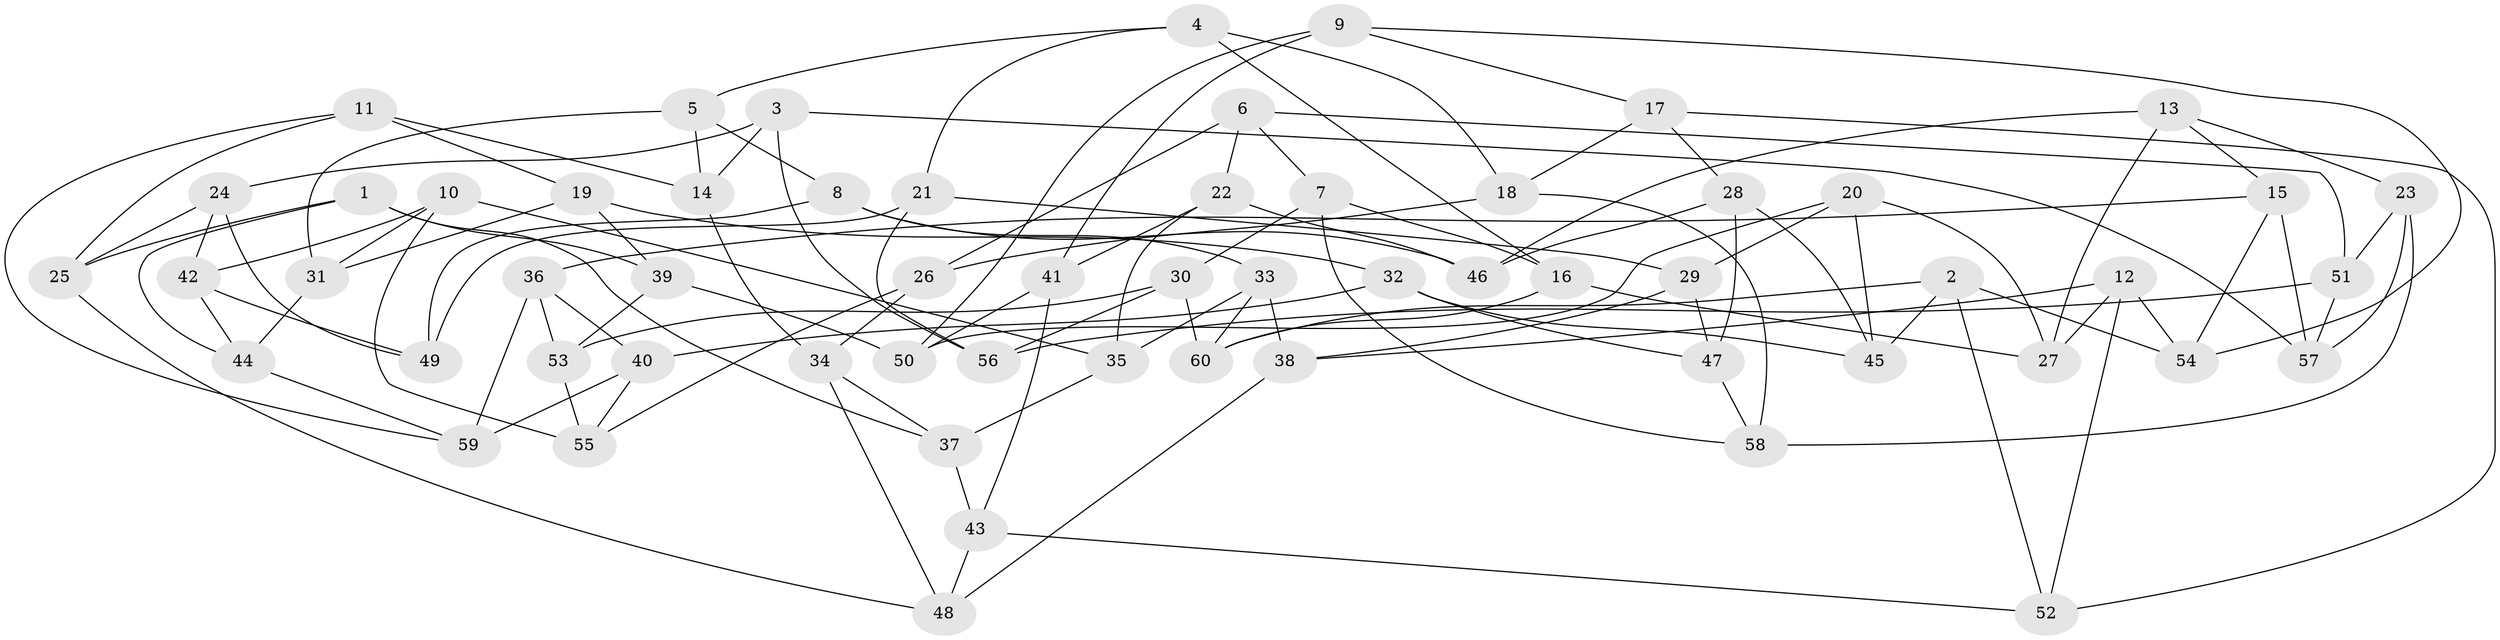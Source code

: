 // Generated by graph-tools (version 1.1) at 2025/26/03/09/25 03:26:52]
// undirected, 60 vertices, 120 edges
graph export_dot {
graph [start="1"]
  node [color=gray90,style=filled];
  1;
  2;
  3;
  4;
  5;
  6;
  7;
  8;
  9;
  10;
  11;
  12;
  13;
  14;
  15;
  16;
  17;
  18;
  19;
  20;
  21;
  22;
  23;
  24;
  25;
  26;
  27;
  28;
  29;
  30;
  31;
  32;
  33;
  34;
  35;
  36;
  37;
  38;
  39;
  40;
  41;
  42;
  43;
  44;
  45;
  46;
  47;
  48;
  49;
  50;
  51;
  52;
  53;
  54;
  55;
  56;
  57;
  58;
  59;
  60;
  1 -- 37;
  1 -- 25;
  1 -- 39;
  1 -- 44;
  2 -- 45;
  2 -- 52;
  2 -- 60;
  2 -- 54;
  3 -- 24;
  3 -- 56;
  3 -- 57;
  3 -- 14;
  4 -- 5;
  4 -- 18;
  4 -- 21;
  4 -- 16;
  5 -- 14;
  5 -- 31;
  5 -- 8;
  6 -- 26;
  6 -- 51;
  6 -- 7;
  6 -- 22;
  7 -- 58;
  7 -- 30;
  7 -- 16;
  8 -- 33;
  8 -- 49;
  8 -- 46;
  9 -- 17;
  9 -- 50;
  9 -- 41;
  9 -- 54;
  10 -- 35;
  10 -- 55;
  10 -- 42;
  10 -- 31;
  11 -- 25;
  11 -- 59;
  11 -- 19;
  11 -- 14;
  12 -- 27;
  12 -- 52;
  12 -- 54;
  12 -- 38;
  13 -- 15;
  13 -- 27;
  13 -- 46;
  13 -- 23;
  14 -- 34;
  15 -- 36;
  15 -- 57;
  15 -- 54;
  16 -- 60;
  16 -- 27;
  17 -- 18;
  17 -- 28;
  17 -- 52;
  18 -- 58;
  18 -- 26;
  19 -- 32;
  19 -- 39;
  19 -- 31;
  20 -- 45;
  20 -- 50;
  20 -- 27;
  20 -- 29;
  21 -- 56;
  21 -- 49;
  21 -- 29;
  22 -- 35;
  22 -- 41;
  22 -- 46;
  23 -- 57;
  23 -- 51;
  23 -- 58;
  24 -- 49;
  24 -- 25;
  24 -- 42;
  25 -- 48;
  26 -- 34;
  26 -- 55;
  28 -- 46;
  28 -- 47;
  28 -- 45;
  29 -- 38;
  29 -- 47;
  30 -- 53;
  30 -- 56;
  30 -- 60;
  31 -- 44;
  32 -- 40;
  32 -- 47;
  32 -- 45;
  33 -- 35;
  33 -- 60;
  33 -- 38;
  34 -- 37;
  34 -- 48;
  35 -- 37;
  36 -- 53;
  36 -- 59;
  36 -- 40;
  37 -- 43;
  38 -- 48;
  39 -- 53;
  39 -- 50;
  40 -- 59;
  40 -- 55;
  41 -- 43;
  41 -- 50;
  42 -- 49;
  42 -- 44;
  43 -- 52;
  43 -- 48;
  44 -- 59;
  47 -- 58;
  51 -- 57;
  51 -- 56;
  53 -- 55;
}
